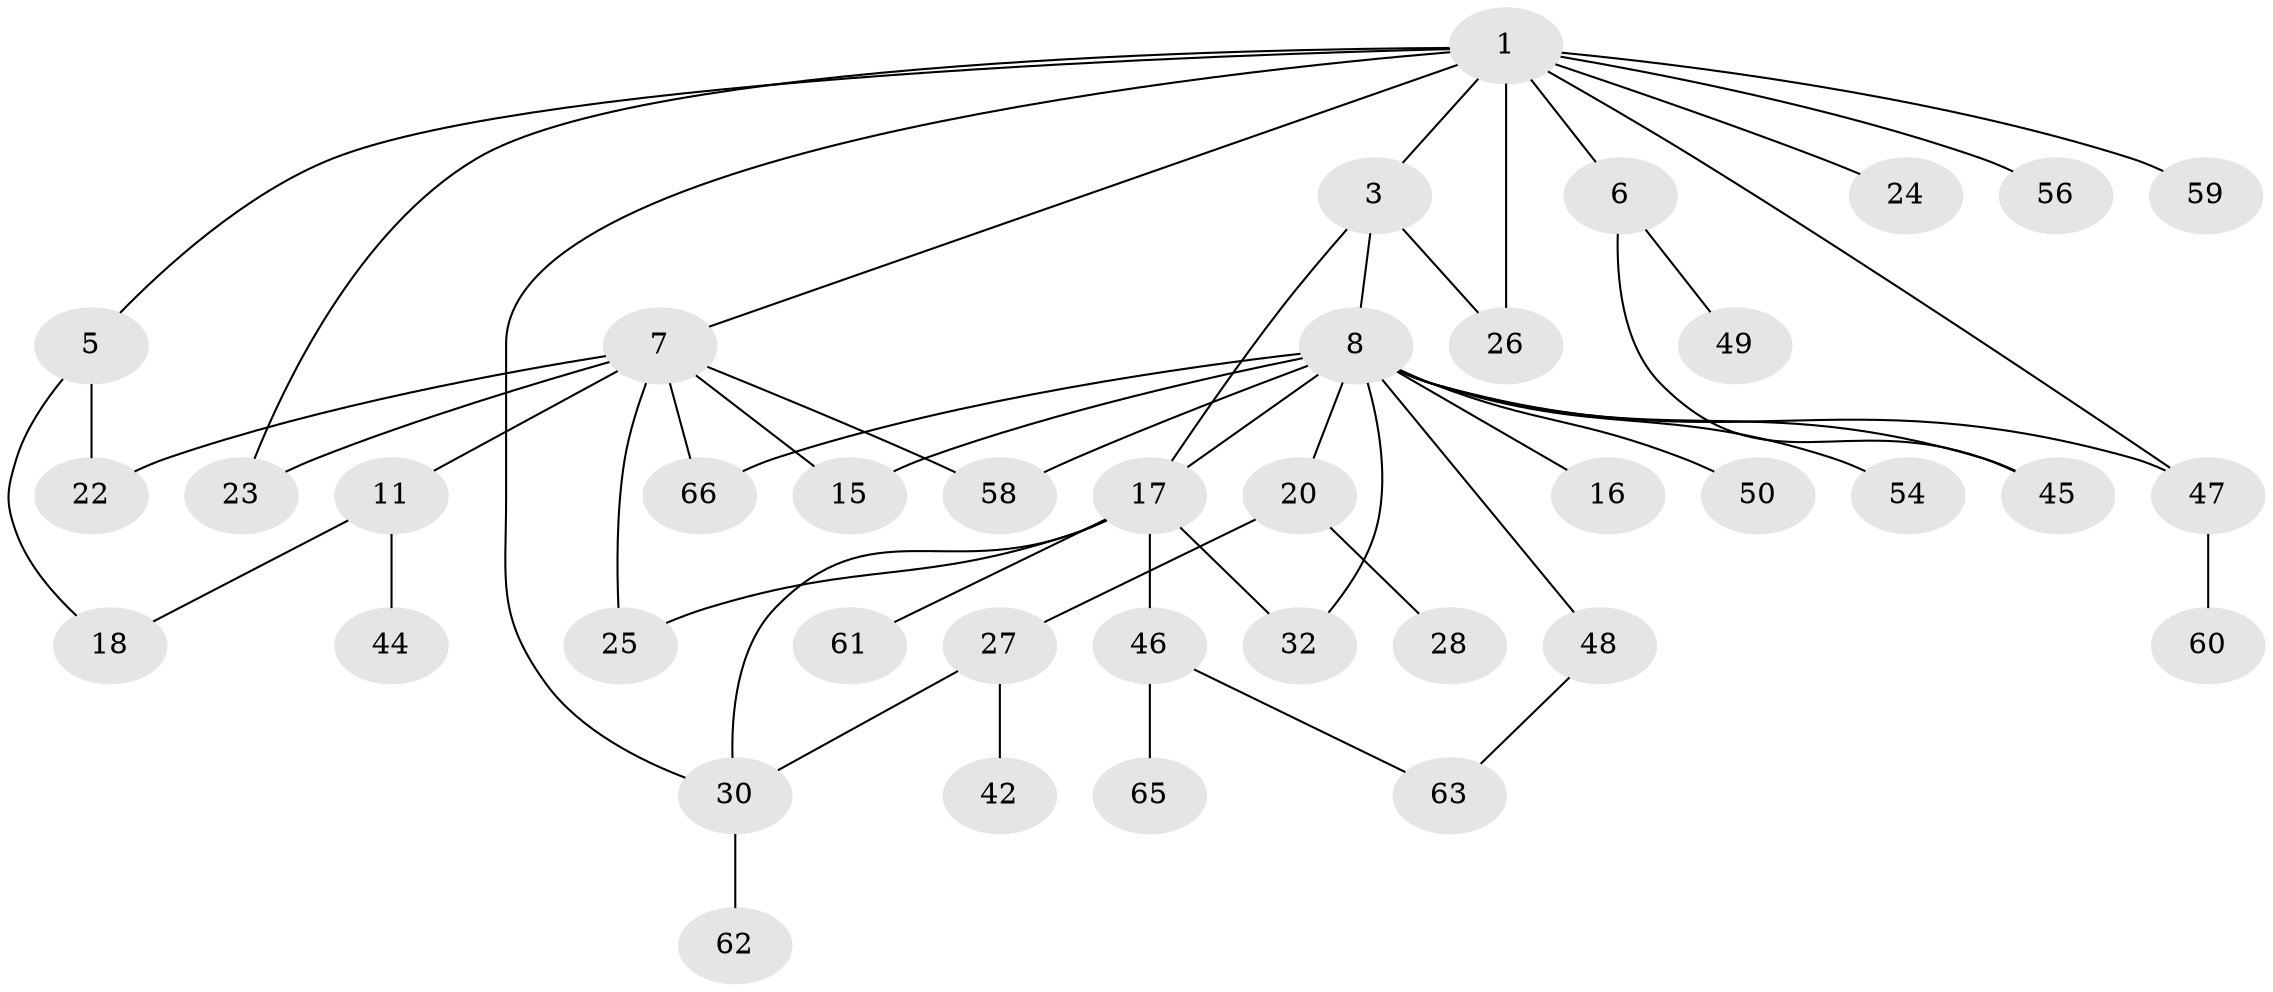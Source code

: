 // original degree distribution, {5: 0.0379746835443038, 3: 0.24050632911392406, 4: 0.0759493670886076, 8: 0.012658227848101266, 6: 0.02531645569620253, 2: 0.3037974683544304, 1: 0.3037974683544304}
// Generated by graph-tools (version 1.1) at 2025/13/03/09/25 04:13:25]
// undirected, 39 vertices, 53 edges
graph export_dot {
graph [start="1"]
  node [color=gray90,style=filled];
  1 [super="+19+2"];
  3;
  5;
  6;
  7 [super="+10+38"];
  8 [super="+33+9"];
  11;
  15;
  16 [super="+72"];
  17 [super="+29+39"];
  18 [super="+64"];
  20;
  22 [super="+37"];
  23 [super="+53"];
  24;
  25 [super="+68+43"];
  26 [super="+70"];
  27;
  28;
  30 [super="+57"];
  32;
  42;
  44;
  45 [super="+51"];
  46;
  47;
  48;
  49;
  50;
  54;
  56;
  58 [super="+75"];
  59;
  60;
  61;
  62;
  63 [super="+74"];
  65;
  66 [super="+69"];
  1 -- 3;
  1 -- 6;
  1 -- 26;
  1 -- 56;
  1 -- 30;
  1 -- 47;
  1 -- 5;
  1 -- 7;
  1 -- 24;
  1 -- 59;
  1 -- 23;
  3 -- 8;
  3 -- 26;
  3 -- 17;
  5 -- 22;
  5 -- 18;
  6 -- 45;
  6 -- 49;
  7 -- 15;
  7 -- 23;
  7 -- 25;
  7 -- 66;
  7 -- 11;
  7 -- 22;
  7 -- 58;
  8 -- 32;
  8 -- 66;
  8 -- 45;
  8 -- 47;
  8 -- 16 [weight=2];
  8 -- 17;
  8 -- 48;
  8 -- 50;
  8 -- 20;
  8 -- 15;
  8 -- 54;
  8 -- 58;
  11 -- 18;
  11 -- 44;
  17 -- 61;
  17 -- 32;
  17 -- 46;
  17 -- 30;
  17 -- 25;
  20 -- 27;
  20 -- 28;
  27 -- 42;
  27 -- 30;
  30 -- 62;
  46 -- 65;
  46 -- 63;
  47 -- 60;
  48 -- 63;
}
